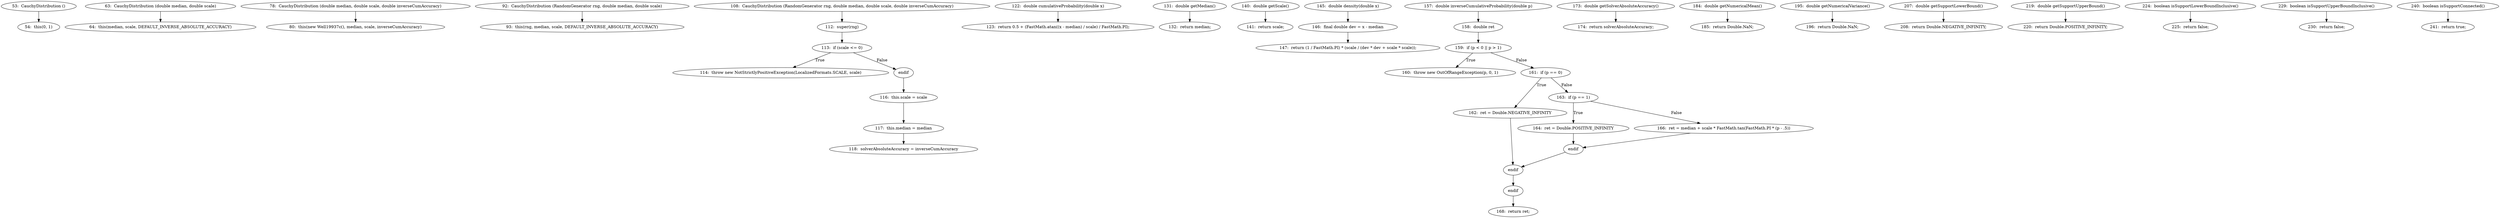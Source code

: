 digraph CauchyDistribution_CFG {
  // graph-vertices
  v1  [label="53:  CauchyDistribution ()"];
  v2  [label="54:  this(0, 1)"];
  v3  [label="63:  CauchyDistribution (double median, double scale)"];
  v4  [label="64:  this(median, scale, DEFAULT_INVERSE_ABSOLUTE_ACCURACY)"];
  v5  [label="78:  CauchyDistribution (double median, double scale, double inverseCumAccuracy)"];
  v6  [label="80:  this(new Well19937c(), median, scale, inverseCumAccuracy)"];
  v7  [label="92:  CauchyDistribution (RandomGenerator rng, double median, double scale)"];
  v8  [label="93:  this(rng, median, scale, DEFAULT_INVERSE_ABSOLUTE_ACCURACY)"];
  v9  [label="108:  CauchyDistribution (RandomGenerator rng, double median, double scale, double inverseCumAccuracy)"];
  v10  [label="112:  super(rng)"];
  v11  [label="113:  if (scale <= 0)"];
  v12  [label="114:  throw new NotStrictlyPositiveException(LocalizedFormats.SCALE, scale)"];
  v13  [label="endif"];
  v14  [label="116:  this.scale = scale"];
  v15  [label="117:  this.median = median"];
  v16  [label="118:  solverAbsoluteAccuracy = inverseCumAccuracy"];
  v17  [label="122:  double cumulativeProbability(double x)"];
  v18  [label="123:  return 0.5 + (FastMath.atan((x - median) / scale) / FastMath.PI);"];
  v19  [label="131:  double getMedian()"];
  v20  [label="132:  return median;"];
  v21  [label="140:  double getScale()"];
  v22  [label="141:  return scale;"];
  v23  [label="145:  double density(double x)"];
  v24  [label="146:  final double dev = x - median"];
  v25  [label="147:  return (1 / FastMath.PI) * (scale / (dev * dev + scale * scale));"];
  v26  [label="157:  double inverseCumulativeProbability(double p)"];
  v27  [label="158:  double ret"];
  v28  [label="159:  if (p < 0 || p > 1)"];
  v29  [label="160:  throw new OutOfRangeException(p, 0, 1)"];
  v30  [label="endif"];
  v31  [label="161:  if (p == 0)"];
  v32  [label="162:  ret = Double.NEGATIVE_INFINITY"];
  v33  [label="endif"];
  v34  [label="163:  if (p == 1)"];
  v35  [label="164:  ret = Double.POSITIVE_INFINITY"];
  v36  [label="endif"];
  v37  [label="166:  ret = median + scale * FastMath.tan(FastMath.PI * (p - .5))"];
  v38  [label="168:  return ret;"];
  v39  [label="173:  double getSolverAbsoluteAccuracy()"];
  v40  [label="174:  return solverAbsoluteAccuracy;"];
  v41  [label="184:  double getNumericalMean()"];
  v42  [label="185:  return Double.NaN;"];
  v43  [label="195:  double getNumericalVariance()"];
  v44  [label="196:  return Double.NaN;"];
  v45  [label="207:  double getSupportLowerBound()"];
  v46  [label="208:  return Double.NEGATIVE_INFINITY;"];
  v47  [label="219:  double getSupportUpperBound()"];
  v48  [label="220:  return Double.POSITIVE_INFINITY;"];
  v49  [label="224:  boolean isSupportLowerBoundInclusive()"];
  v50  [label="225:  return false;"];
  v51  [label="229:  boolean isSupportUpperBoundInclusive()"];
  v52  [label="230:  return false;"];
  v53  [label="240:  boolean isSupportConnected()"];
  v54  [label="241:  return true;"];
  // graph-edges
  v1 -> v2;
  v3 -> v4;
  v5 -> v6;
  v7 -> v8;
  v9 -> v10;
  v10 -> v11;
  v11 -> v12  [label="True"];
  v11 -> v13  [label="False"];
  v13 -> v14;
  v14 -> v15;
  v15 -> v16;
  v17 -> v18;
  v19 -> v20;
  v21 -> v22;
  v23 -> v24;
  v24 -> v25;
  v26 -> v27;
  v27 -> v28;
  v28 -> v29  [label="True"];
  v28 -> v31  [label="False"];
  v31 -> v32  [label="True"];
  v32 -> v33;
  v31 -> v34  [label="False"];
  v34 -> v35  [label="True"];
  v35 -> v36;
  v34 -> v37  [label="False"];
  v37 -> v36;
  v36 -> v33;
  v33 -> v30;
  v30 -> v38;
  v39 -> v40;
  v41 -> v42;
  v43 -> v44;
  v45 -> v46;
  v47 -> v48;
  v49 -> v50;
  v51 -> v52;
  v53 -> v54;
  // end-of-graph
}
